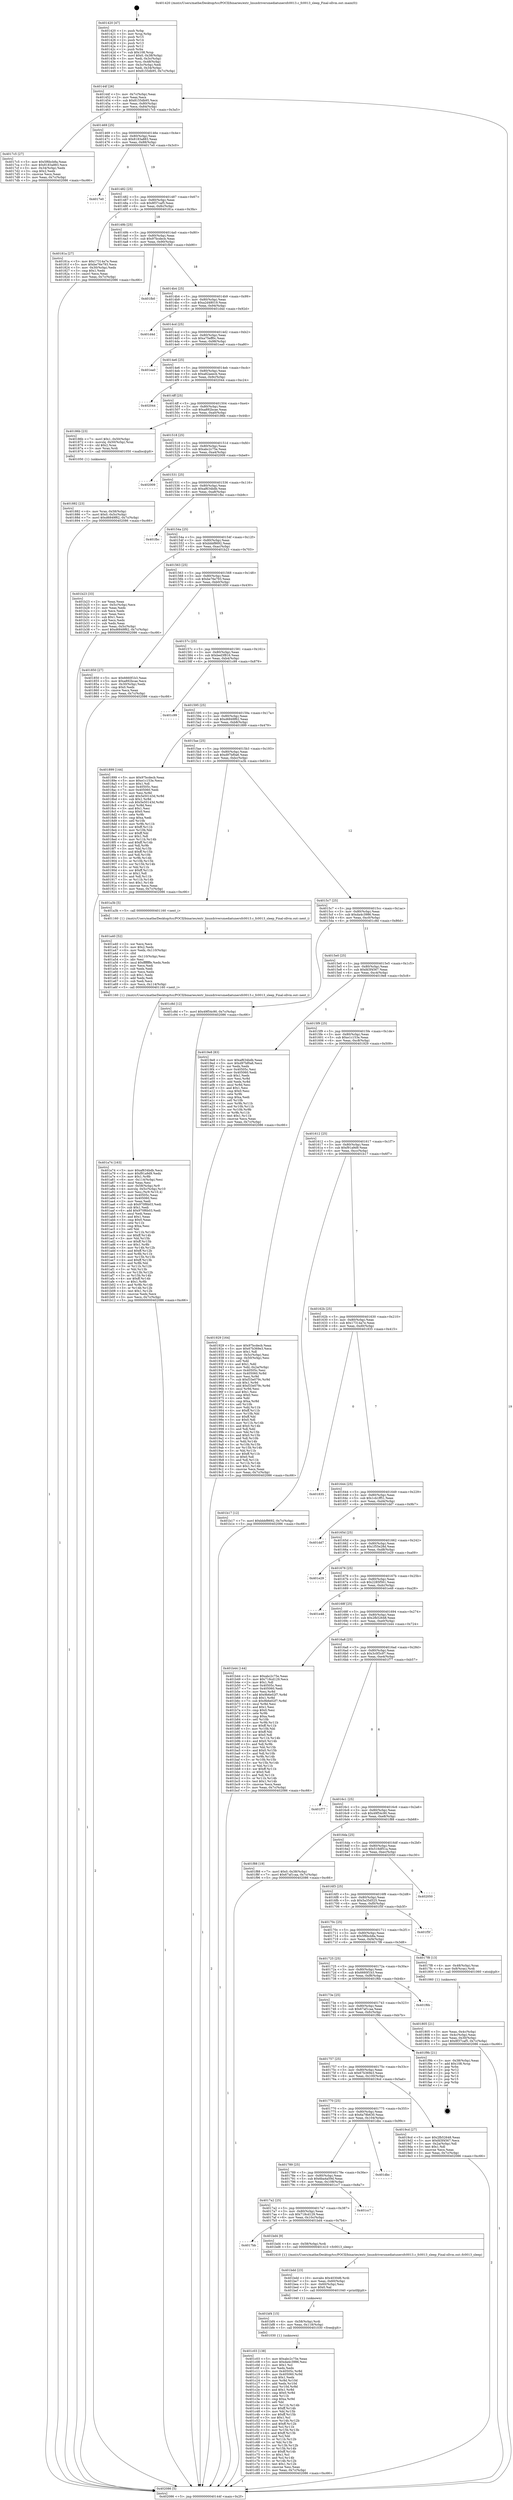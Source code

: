 digraph "0x401420" {
  label = "0x401420 (/mnt/c/Users/mathe/Desktop/tcc/POCII/binaries/extr_linuxdriversmediatunersfc0013.c_fc0013_sleep_Final-ollvm.out::main(0))"
  labelloc = "t"
  node[shape=record]

  Entry [label="",width=0.3,height=0.3,shape=circle,fillcolor=black,style=filled]
  "0x40144f" [label="{
     0x40144f [26]\l
     | [instrs]\l
     &nbsp;&nbsp;0x40144f \<+3\>: mov -0x7c(%rbp),%eax\l
     &nbsp;&nbsp;0x401452 \<+2\>: mov %eax,%ecx\l
     &nbsp;&nbsp;0x401454 \<+6\>: sub $0x8155db95,%ecx\l
     &nbsp;&nbsp;0x40145a \<+3\>: mov %eax,-0x80(%rbp)\l
     &nbsp;&nbsp;0x40145d \<+6\>: mov %ecx,-0x84(%rbp)\l
     &nbsp;&nbsp;0x401463 \<+6\>: je 00000000004017c5 \<main+0x3a5\>\l
  }"]
  "0x4017c5" [label="{
     0x4017c5 [27]\l
     | [instrs]\l
     &nbsp;&nbsp;0x4017c5 \<+5\>: mov $0x5f6bcb8a,%eax\l
     &nbsp;&nbsp;0x4017ca \<+5\>: mov $0x8183a883,%ecx\l
     &nbsp;&nbsp;0x4017cf \<+3\>: mov -0x34(%rbp),%edx\l
     &nbsp;&nbsp;0x4017d2 \<+3\>: cmp $0x2,%edx\l
     &nbsp;&nbsp;0x4017d5 \<+3\>: cmovne %ecx,%eax\l
     &nbsp;&nbsp;0x4017d8 \<+3\>: mov %eax,-0x7c(%rbp)\l
     &nbsp;&nbsp;0x4017db \<+5\>: jmp 0000000000402086 \<main+0xc66\>\l
  }"]
  "0x401469" [label="{
     0x401469 [25]\l
     | [instrs]\l
     &nbsp;&nbsp;0x401469 \<+5\>: jmp 000000000040146e \<main+0x4e\>\l
     &nbsp;&nbsp;0x40146e \<+3\>: mov -0x80(%rbp),%eax\l
     &nbsp;&nbsp;0x401471 \<+5\>: sub $0x8183a883,%eax\l
     &nbsp;&nbsp;0x401476 \<+6\>: mov %eax,-0x88(%rbp)\l
     &nbsp;&nbsp;0x40147c \<+6\>: je 00000000004017e0 \<main+0x3c0\>\l
  }"]
  "0x402086" [label="{
     0x402086 [5]\l
     | [instrs]\l
     &nbsp;&nbsp;0x402086 \<+5\>: jmp 000000000040144f \<main+0x2f\>\l
  }"]
  "0x401420" [label="{
     0x401420 [47]\l
     | [instrs]\l
     &nbsp;&nbsp;0x401420 \<+1\>: push %rbp\l
     &nbsp;&nbsp;0x401421 \<+3\>: mov %rsp,%rbp\l
     &nbsp;&nbsp;0x401424 \<+2\>: push %r15\l
     &nbsp;&nbsp;0x401426 \<+2\>: push %r14\l
     &nbsp;&nbsp;0x401428 \<+2\>: push %r13\l
     &nbsp;&nbsp;0x40142a \<+2\>: push %r12\l
     &nbsp;&nbsp;0x40142c \<+1\>: push %rbx\l
     &nbsp;&nbsp;0x40142d \<+7\>: sub $0x108,%rsp\l
     &nbsp;&nbsp;0x401434 \<+7\>: movl $0x0,-0x38(%rbp)\l
     &nbsp;&nbsp;0x40143b \<+3\>: mov %edi,-0x3c(%rbp)\l
     &nbsp;&nbsp;0x40143e \<+4\>: mov %rsi,-0x48(%rbp)\l
     &nbsp;&nbsp;0x401442 \<+3\>: mov -0x3c(%rbp),%edi\l
     &nbsp;&nbsp;0x401445 \<+3\>: mov %edi,-0x34(%rbp)\l
     &nbsp;&nbsp;0x401448 \<+7\>: movl $0x8155db95,-0x7c(%rbp)\l
  }"]
  Exit [label="",width=0.3,height=0.3,shape=circle,fillcolor=black,style=filled,peripheries=2]
  "0x4017e0" [label="{
     0x4017e0\l
  }", style=dashed]
  "0x401482" [label="{
     0x401482 [25]\l
     | [instrs]\l
     &nbsp;&nbsp;0x401482 \<+5\>: jmp 0000000000401487 \<main+0x67\>\l
     &nbsp;&nbsp;0x401487 \<+3\>: mov -0x80(%rbp),%eax\l
     &nbsp;&nbsp;0x40148a \<+5\>: sub $0x8f37caf5,%eax\l
     &nbsp;&nbsp;0x40148f \<+6\>: mov %eax,-0x8c(%rbp)\l
     &nbsp;&nbsp;0x401495 \<+6\>: je 000000000040181a \<main+0x3fa\>\l
  }"]
  "0x401c03" [label="{
     0x401c03 [138]\l
     | [instrs]\l
     &nbsp;&nbsp;0x401c03 \<+5\>: mov $0xabc2c75e,%eax\l
     &nbsp;&nbsp;0x401c08 \<+5\>: mov $0xda4c3986,%esi\l
     &nbsp;&nbsp;0x401c0d \<+2\>: mov $0x1,%cl\l
     &nbsp;&nbsp;0x401c0f \<+2\>: xor %edx,%edx\l
     &nbsp;&nbsp;0x401c11 \<+8\>: mov 0x40505c,%r8d\l
     &nbsp;&nbsp;0x401c19 \<+8\>: mov 0x405060,%r9d\l
     &nbsp;&nbsp;0x401c21 \<+3\>: sub $0x1,%edx\l
     &nbsp;&nbsp;0x401c24 \<+3\>: mov %r8d,%r10d\l
     &nbsp;&nbsp;0x401c27 \<+3\>: add %edx,%r10d\l
     &nbsp;&nbsp;0x401c2a \<+4\>: imul %r10d,%r8d\l
     &nbsp;&nbsp;0x401c2e \<+4\>: and $0x1,%r8d\l
     &nbsp;&nbsp;0x401c32 \<+4\>: cmp $0x0,%r8d\l
     &nbsp;&nbsp;0x401c36 \<+4\>: sete %r11b\l
     &nbsp;&nbsp;0x401c3a \<+4\>: cmp $0xa,%r9d\l
     &nbsp;&nbsp;0x401c3e \<+3\>: setl %bl\l
     &nbsp;&nbsp;0x401c41 \<+3\>: mov %r11b,%r14b\l
     &nbsp;&nbsp;0x401c44 \<+4\>: xor $0xff,%r14b\l
     &nbsp;&nbsp;0x401c48 \<+3\>: mov %bl,%r15b\l
     &nbsp;&nbsp;0x401c4b \<+4\>: xor $0xff,%r15b\l
     &nbsp;&nbsp;0x401c4f \<+3\>: xor $0x1,%cl\l
     &nbsp;&nbsp;0x401c52 \<+3\>: mov %r14b,%r12b\l
     &nbsp;&nbsp;0x401c55 \<+4\>: and $0xff,%r12b\l
     &nbsp;&nbsp;0x401c59 \<+3\>: and %cl,%r11b\l
     &nbsp;&nbsp;0x401c5c \<+3\>: mov %r15b,%r13b\l
     &nbsp;&nbsp;0x401c5f \<+4\>: and $0xff,%r13b\l
     &nbsp;&nbsp;0x401c63 \<+2\>: and %cl,%bl\l
     &nbsp;&nbsp;0x401c65 \<+3\>: or %r11b,%r12b\l
     &nbsp;&nbsp;0x401c68 \<+3\>: or %bl,%r13b\l
     &nbsp;&nbsp;0x401c6b \<+3\>: xor %r13b,%r12b\l
     &nbsp;&nbsp;0x401c6e \<+3\>: or %r15b,%r14b\l
     &nbsp;&nbsp;0x401c71 \<+4\>: xor $0xff,%r14b\l
     &nbsp;&nbsp;0x401c75 \<+3\>: or $0x1,%cl\l
     &nbsp;&nbsp;0x401c78 \<+3\>: and %cl,%r14b\l
     &nbsp;&nbsp;0x401c7b \<+3\>: or %r14b,%r12b\l
     &nbsp;&nbsp;0x401c7e \<+4\>: test $0x1,%r12b\l
     &nbsp;&nbsp;0x401c82 \<+3\>: cmovne %esi,%eax\l
     &nbsp;&nbsp;0x401c85 \<+3\>: mov %eax,-0x7c(%rbp)\l
     &nbsp;&nbsp;0x401c88 \<+5\>: jmp 0000000000402086 \<main+0xc66\>\l
  }"]
  "0x40181a" [label="{
     0x40181a [27]\l
     | [instrs]\l
     &nbsp;&nbsp;0x40181a \<+5\>: mov $0x17314a7e,%eax\l
     &nbsp;&nbsp;0x40181f \<+5\>: mov $0xbe76e793,%ecx\l
     &nbsp;&nbsp;0x401824 \<+3\>: mov -0x30(%rbp),%edx\l
     &nbsp;&nbsp;0x401827 \<+3\>: cmp $0x1,%edx\l
     &nbsp;&nbsp;0x40182a \<+3\>: cmovl %ecx,%eax\l
     &nbsp;&nbsp;0x40182d \<+3\>: mov %eax,-0x7c(%rbp)\l
     &nbsp;&nbsp;0x401830 \<+5\>: jmp 0000000000402086 \<main+0xc66\>\l
  }"]
  "0x40149b" [label="{
     0x40149b [25]\l
     | [instrs]\l
     &nbsp;&nbsp;0x40149b \<+5\>: jmp 00000000004014a0 \<main+0x80\>\l
     &nbsp;&nbsp;0x4014a0 \<+3\>: mov -0x80(%rbp),%eax\l
     &nbsp;&nbsp;0x4014a3 \<+5\>: sub $0x97bcdecb,%eax\l
     &nbsp;&nbsp;0x4014a8 \<+6\>: mov %eax,-0x90(%rbp)\l
     &nbsp;&nbsp;0x4014ae \<+6\>: je 0000000000401fb0 \<main+0xb90\>\l
  }"]
  "0x401bf4" [label="{
     0x401bf4 [15]\l
     | [instrs]\l
     &nbsp;&nbsp;0x401bf4 \<+4\>: mov -0x58(%rbp),%rdi\l
     &nbsp;&nbsp;0x401bf8 \<+6\>: mov %eax,-0x118(%rbp)\l
     &nbsp;&nbsp;0x401bfe \<+5\>: call 0000000000401030 \<free@plt\>\l
     | [calls]\l
     &nbsp;&nbsp;0x401030 \{1\} (unknown)\l
  }"]
  "0x401fb0" [label="{
     0x401fb0\l
  }", style=dashed]
  "0x4014b4" [label="{
     0x4014b4 [25]\l
     | [instrs]\l
     &nbsp;&nbsp;0x4014b4 \<+5\>: jmp 00000000004014b9 \<main+0x99\>\l
     &nbsp;&nbsp;0x4014b9 \<+3\>: mov -0x80(%rbp),%eax\l
     &nbsp;&nbsp;0x4014bc \<+5\>: sub $0xa2d48019,%eax\l
     &nbsp;&nbsp;0x4014c1 \<+6\>: mov %eax,-0x94(%rbp)\l
     &nbsp;&nbsp;0x4014c7 \<+6\>: je 0000000000401d4d \<main+0x92d\>\l
  }"]
  "0x401bdd" [label="{
     0x401bdd [23]\l
     | [instrs]\l
     &nbsp;&nbsp;0x401bdd \<+10\>: movabs $0x4030d6,%rdi\l
     &nbsp;&nbsp;0x401be7 \<+3\>: mov %eax,-0x60(%rbp)\l
     &nbsp;&nbsp;0x401bea \<+3\>: mov -0x60(%rbp),%esi\l
     &nbsp;&nbsp;0x401bed \<+2\>: mov $0x0,%al\l
     &nbsp;&nbsp;0x401bef \<+5\>: call 0000000000401040 \<printf@plt\>\l
     | [calls]\l
     &nbsp;&nbsp;0x401040 \{1\} (unknown)\l
  }"]
  "0x401d4d" [label="{
     0x401d4d\l
  }", style=dashed]
  "0x4014cd" [label="{
     0x4014cd [25]\l
     | [instrs]\l
     &nbsp;&nbsp;0x4014cd \<+5\>: jmp 00000000004014d2 \<main+0xb2\>\l
     &nbsp;&nbsp;0x4014d2 \<+3\>: mov -0x80(%rbp),%eax\l
     &nbsp;&nbsp;0x4014d5 \<+5\>: sub $0xa75eff0c,%eax\l
     &nbsp;&nbsp;0x4014da \<+6\>: mov %eax,-0x98(%rbp)\l
     &nbsp;&nbsp;0x4014e0 \<+6\>: je 0000000000401ea0 \<main+0xa80\>\l
  }"]
  "0x4017bb" [label="{
     0x4017bb\l
  }", style=dashed]
  "0x401ea0" [label="{
     0x401ea0\l
  }", style=dashed]
  "0x4014e6" [label="{
     0x4014e6 [25]\l
     | [instrs]\l
     &nbsp;&nbsp;0x4014e6 \<+5\>: jmp 00000000004014eb \<main+0xcb\>\l
     &nbsp;&nbsp;0x4014eb \<+3\>: mov -0x80(%rbp),%eax\l
     &nbsp;&nbsp;0x4014ee \<+5\>: sub $0xa82aeecb,%eax\l
     &nbsp;&nbsp;0x4014f3 \<+6\>: mov %eax,-0x9c(%rbp)\l
     &nbsp;&nbsp;0x4014f9 \<+6\>: je 0000000000402044 \<main+0xc24\>\l
  }"]
  "0x401bd4" [label="{
     0x401bd4 [9]\l
     | [instrs]\l
     &nbsp;&nbsp;0x401bd4 \<+4\>: mov -0x58(%rbp),%rdi\l
     &nbsp;&nbsp;0x401bd8 \<+5\>: call 0000000000401410 \<fc0013_sleep\>\l
     | [calls]\l
     &nbsp;&nbsp;0x401410 \{1\} (/mnt/c/Users/mathe/Desktop/tcc/POCII/binaries/extr_linuxdriversmediatunersfc0013.c_fc0013_sleep_Final-ollvm.out::fc0013_sleep)\l
  }"]
  "0x402044" [label="{
     0x402044\l
  }", style=dashed]
  "0x4014ff" [label="{
     0x4014ff [25]\l
     | [instrs]\l
     &nbsp;&nbsp;0x4014ff \<+5\>: jmp 0000000000401504 \<main+0xe4\>\l
     &nbsp;&nbsp;0x401504 \<+3\>: mov -0x80(%rbp),%eax\l
     &nbsp;&nbsp;0x401507 \<+5\>: sub $0xa892bcae,%eax\l
     &nbsp;&nbsp;0x40150c \<+6\>: mov %eax,-0xa0(%rbp)\l
     &nbsp;&nbsp;0x401512 \<+6\>: je 000000000040186b \<main+0x44b\>\l
  }"]
  "0x4017a2" [label="{
     0x4017a2 [25]\l
     | [instrs]\l
     &nbsp;&nbsp;0x4017a2 \<+5\>: jmp 00000000004017a7 \<main+0x387\>\l
     &nbsp;&nbsp;0x4017a7 \<+3\>: mov -0x80(%rbp),%eax\l
     &nbsp;&nbsp;0x4017aa \<+5\>: sub $0x718cd129,%eax\l
     &nbsp;&nbsp;0x4017af \<+6\>: mov %eax,-0x10c(%rbp)\l
     &nbsp;&nbsp;0x4017b5 \<+6\>: je 0000000000401bd4 \<main+0x7b4\>\l
  }"]
  "0x40186b" [label="{
     0x40186b [23]\l
     | [instrs]\l
     &nbsp;&nbsp;0x40186b \<+7\>: movl $0x1,-0x50(%rbp)\l
     &nbsp;&nbsp;0x401872 \<+4\>: movslq -0x50(%rbp),%rax\l
     &nbsp;&nbsp;0x401876 \<+4\>: shl $0x2,%rax\l
     &nbsp;&nbsp;0x40187a \<+3\>: mov %rax,%rdi\l
     &nbsp;&nbsp;0x40187d \<+5\>: call 0000000000401050 \<malloc@plt\>\l
     | [calls]\l
     &nbsp;&nbsp;0x401050 \{1\} (unknown)\l
  }"]
  "0x401518" [label="{
     0x401518 [25]\l
     | [instrs]\l
     &nbsp;&nbsp;0x401518 \<+5\>: jmp 000000000040151d \<main+0xfd\>\l
     &nbsp;&nbsp;0x40151d \<+3\>: mov -0x80(%rbp),%eax\l
     &nbsp;&nbsp;0x401520 \<+5\>: sub $0xabc2c75e,%eax\l
     &nbsp;&nbsp;0x401525 \<+6\>: mov %eax,-0xa4(%rbp)\l
     &nbsp;&nbsp;0x40152b \<+6\>: je 0000000000402009 \<main+0xbe9\>\l
  }"]
  "0x401cc7" [label="{
     0x401cc7\l
  }", style=dashed]
  "0x402009" [label="{
     0x402009\l
  }", style=dashed]
  "0x401531" [label="{
     0x401531 [25]\l
     | [instrs]\l
     &nbsp;&nbsp;0x401531 \<+5\>: jmp 0000000000401536 \<main+0x116\>\l
     &nbsp;&nbsp;0x401536 \<+3\>: mov -0x80(%rbp),%eax\l
     &nbsp;&nbsp;0x401539 \<+5\>: sub $0xaf634bdb,%eax\l
     &nbsp;&nbsp;0x40153e \<+6\>: mov %eax,-0xa8(%rbp)\l
     &nbsp;&nbsp;0x401544 \<+6\>: je 0000000000401fbc \<main+0xb9c\>\l
  }"]
  "0x401789" [label="{
     0x401789 [25]\l
     | [instrs]\l
     &nbsp;&nbsp;0x401789 \<+5\>: jmp 000000000040178e \<main+0x36e\>\l
     &nbsp;&nbsp;0x40178e \<+3\>: mov -0x80(%rbp),%eax\l
     &nbsp;&nbsp;0x401791 \<+5\>: sub $0x6ba4a59d,%eax\l
     &nbsp;&nbsp;0x401796 \<+6\>: mov %eax,-0x108(%rbp)\l
     &nbsp;&nbsp;0x40179c \<+6\>: je 0000000000401cc7 \<main+0x8a7\>\l
  }"]
  "0x401fbc" [label="{
     0x401fbc\l
  }", style=dashed]
  "0x40154a" [label="{
     0x40154a [25]\l
     | [instrs]\l
     &nbsp;&nbsp;0x40154a \<+5\>: jmp 000000000040154f \<main+0x12f\>\l
     &nbsp;&nbsp;0x40154f \<+3\>: mov -0x80(%rbp),%eax\l
     &nbsp;&nbsp;0x401552 \<+5\>: sub $0xbbbf8692,%eax\l
     &nbsp;&nbsp;0x401557 \<+6\>: mov %eax,-0xac(%rbp)\l
     &nbsp;&nbsp;0x40155d \<+6\>: je 0000000000401b23 \<main+0x703\>\l
  }"]
  "0x401dbc" [label="{
     0x401dbc\l
  }", style=dashed]
  "0x401b23" [label="{
     0x401b23 [33]\l
     | [instrs]\l
     &nbsp;&nbsp;0x401b23 \<+2\>: xor %eax,%eax\l
     &nbsp;&nbsp;0x401b25 \<+3\>: mov -0x5c(%rbp),%ecx\l
     &nbsp;&nbsp;0x401b28 \<+2\>: mov %eax,%edx\l
     &nbsp;&nbsp;0x401b2a \<+2\>: sub %ecx,%edx\l
     &nbsp;&nbsp;0x401b2c \<+2\>: mov %eax,%ecx\l
     &nbsp;&nbsp;0x401b2e \<+3\>: sub $0x1,%ecx\l
     &nbsp;&nbsp;0x401b31 \<+2\>: add %ecx,%edx\l
     &nbsp;&nbsp;0x401b33 \<+2\>: sub %edx,%eax\l
     &nbsp;&nbsp;0x401b35 \<+3\>: mov %eax,-0x5c(%rbp)\l
     &nbsp;&nbsp;0x401b38 \<+7\>: movl $0xd6849f62,-0x7c(%rbp)\l
     &nbsp;&nbsp;0x401b3f \<+5\>: jmp 0000000000402086 \<main+0xc66\>\l
  }"]
  "0x401563" [label="{
     0x401563 [25]\l
     | [instrs]\l
     &nbsp;&nbsp;0x401563 \<+5\>: jmp 0000000000401568 \<main+0x148\>\l
     &nbsp;&nbsp;0x401568 \<+3\>: mov -0x80(%rbp),%eax\l
     &nbsp;&nbsp;0x40156b \<+5\>: sub $0xbe76e793,%eax\l
     &nbsp;&nbsp;0x401570 \<+6\>: mov %eax,-0xb0(%rbp)\l
     &nbsp;&nbsp;0x401576 \<+6\>: je 0000000000401850 \<main+0x430\>\l
  }"]
  "0x401a74" [label="{
     0x401a74 [163]\l
     | [instrs]\l
     &nbsp;&nbsp;0x401a74 \<+5\>: mov $0xaf634bdb,%ecx\l
     &nbsp;&nbsp;0x401a79 \<+5\>: mov $0xf91a9d9,%edx\l
     &nbsp;&nbsp;0x401a7e \<+3\>: mov $0x1,%r8b\l
     &nbsp;&nbsp;0x401a81 \<+6\>: mov -0x114(%rbp),%esi\l
     &nbsp;&nbsp;0x401a87 \<+3\>: imul %eax,%esi\l
     &nbsp;&nbsp;0x401a8a \<+4\>: mov -0x58(%rbp),%r9\l
     &nbsp;&nbsp;0x401a8e \<+4\>: movslq -0x5c(%rbp),%r10\l
     &nbsp;&nbsp;0x401a92 \<+4\>: mov %esi,(%r9,%r10,4)\l
     &nbsp;&nbsp;0x401a96 \<+7\>: mov 0x40505c,%eax\l
     &nbsp;&nbsp;0x401a9d \<+7\>: mov 0x405060,%esi\l
     &nbsp;&nbsp;0x401aa4 \<+2\>: mov %eax,%edi\l
     &nbsp;&nbsp;0x401aa6 \<+6\>: sub $0x970f6b03,%edi\l
     &nbsp;&nbsp;0x401aac \<+3\>: sub $0x1,%edi\l
     &nbsp;&nbsp;0x401aaf \<+6\>: add $0x970f6b03,%edi\l
     &nbsp;&nbsp;0x401ab5 \<+3\>: imul %edi,%eax\l
     &nbsp;&nbsp;0x401ab8 \<+3\>: and $0x1,%eax\l
     &nbsp;&nbsp;0x401abb \<+3\>: cmp $0x0,%eax\l
     &nbsp;&nbsp;0x401abe \<+4\>: sete %r11b\l
     &nbsp;&nbsp;0x401ac2 \<+3\>: cmp $0xa,%esi\l
     &nbsp;&nbsp;0x401ac5 \<+3\>: setl %bl\l
     &nbsp;&nbsp;0x401ac8 \<+3\>: mov %r11b,%r14b\l
     &nbsp;&nbsp;0x401acb \<+4\>: xor $0xff,%r14b\l
     &nbsp;&nbsp;0x401acf \<+3\>: mov %bl,%r15b\l
     &nbsp;&nbsp;0x401ad2 \<+4\>: xor $0xff,%r15b\l
     &nbsp;&nbsp;0x401ad6 \<+4\>: xor $0x1,%r8b\l
     &nbsp;&nbsp;0x401ada \<+3\>: mov %r14b,%r12b\l
     &nbsp;&nbsp;0x401add \<+4\>: and $0xff,%r12b\l
     &nbsp;&nbsp;0x401ae1 \<+3\>: and %r8b,%r11b\l
     &nbsp;&nbsp;0x401ae4 \<+3\>: mov %r15b,%r13b\l
     &nbsp;&nbsp;0x401ae7 \<+4\>: and $0xff,%r13b\l
     &nbsp;&nbsp;0x401aeb \<+3\>: and %r8b,%bl\l
     &nbsp;&nbsp;0x401aee \<+3\>: or %r11b,%r12b\l
     &nbsp;&nbsp;0x401af1 \<+3\>: or %bl,%r13b\l
     &nbsp;&nbsp;0x401af4 \<+3\>: xor %r13b,%r12b\l
     &nbsp;&nbsp;0x401af7 \<+3\>: or %r15b,%r14b\l
     &nbsp;&nbsp;0x401afa \<+4\>: xor $0xff,%r14b\l
     &nbsp;&nbsp;0x401afe \<+4\>: or $0x1,%r8b\l
     &nbsp;&nbsp;0x401b02 \<+3\>: and %r8b,%r14b\l
     &nbsp;&nbsp;0x401b05 \<+3\>: or %r14b,%r12b\l
     &nbsp;&nbsp;0x401b08 \<+4\>: test $0x1,%r12b\l
     &nbsp;&nbsp;0x401b0c \<+3\>: cmovne %edx,%ecx\l
     &nbsp;&nbsp;0x401b0f \<+3\>: mov %ecx,-0x7c(%rbp)\l
     &nbsp;&nbsp;0x401b12 \<+5\>: jmp 0000000000402086 \<main+0xc66\>\l
  }"]
  "0x401850" [label="{
     0x401850 [27]\l
     | [instrs]\l
     &nbsp;&nbsp;0x401850 \<+5\>: mov $0x6660f1b3,%eax\l
     &nbsp;&nbsp;0x401855 \<+5\>: mov $0xa892bcae,%ecx\l
     &nbsp;&nbsp;0x40185a \<+3\>: mov -0x30(%rbp),%edx\l
     &nbsp;&nbsp;0x40185d \<+3\>: cmp $0x0,%edx\l
     &nbsp;&nbsp;0x401860 \<+3\>: cmove %ecx,%eax\l
     &nbsp;&nbsp;0x401863 \<+3\>: mov %eax,-0x7c(%rbp)\l
     &nbsp;&nbsp;0x401866 \<+5\>: jmp 0000000000402086 \<main+0xc66\>\l
  }"]
  "0x40157c" [label="{
     0x40157c [25]\l
     | [instrs]\l
     &nbsp;&nbsp;0x40157c \<+5\>: jmp 0000000000401581 \<main+0x161\>\l
     &nbsp;&nbsp;0x401581 \<+3\>: mov -0x80(%rbp),%eax\l
     &nbsp;&nbsp;0x401584 \<+5\>: sub $0xbed3f816,%eax\l
     &nbsp;&nbsp;0x401589 \<+6\>: mov %eax,-0xb4(%rbp)\l
     &nbsp;&nbsp;0x40158f \<+6\>: je 0000000000401c99 \<main+0x879\>\l
  }"]
  "0x401a40" [label="{
     0x401a40 [52]\l
     | [instrs]\l
     &nbsp;&nbsp;0x401a40 \<+2\>: xor %ecx,%ecx\l
     &nbsp;&nbsp;0x401a42 \<+5\>: mov $0x2,%edx\l
     &nbsp;&nbsp;0x401a47 \<+6\>: mov %edx,-0x110(%rbp)\l
     &nbsp;&nbsp;0x401a4d \<+1\>: cltd\l
     &nbsp;&nbsp;0x401a4e \<+6\>: mov -0x110(%rbp),%esi\l
     &nbsp;&nbsp;0x401a54 \<+2\>: idiv %esi\l
     &nbsp;&nbsp;0x401a56 \<+6\>: imul $0xfffffffe,%edx,%edx\l
     &nbsp;&nbsp;0x401a5c \<+2\>: mov %ecx,%edi\l
     &nbsp;&nbsp;0x401a5e \<+2\>: sub %edx,%edi\l
     &nbsp;&nbsp;0x401a60 \<+2\>: mov %ecx,%edx\l
     &nbsp;&nbsp;0x401a62 \<+3\>: sub $0x1,%edx\l
     &nbsp;&nbsp;0x401a65 \<+2\>: add %edx,%edi\l
     &nbsp;&nbsp;0x401a67 \<+2\>: sub %edi,%ecx\l
     &nbsp;&nbsp;0x401a69 \<+6\>: mov %ecx,-0x114(%rbp)\l
     &nbsp;&nbsp;0x401a6f \<+5\>: call 0000000000401160 \<next_i\>\l
     | [calls]\l
     &nbsp;&nbsp;0x401160 \{1\} (/mnt/c/Users/mathe/Desktop/tcc/POCII/binaries/extr_linuxdriversmediatunersfc0013.c_fc0013_sleep_Final-ollvm.out::next_i)\l
  }"]
  "0x401c99" [label="{
     0x401c99\l
  }", style=dashed]
  "0x401595" [label="{
     0x401595 [25]\l
     | [instrs]\l
     &nbsp;&nbsp;0x401595 \<+5\>: jmp 000000000040159a \<main+0x17a\>\l
     &nbsp;&nbsp;0x40159a \<+3\>: mov -0x80(%rbp),%eax\l
     &nbsp;&nbsp;0x40159d \<+5\>: sub $0xd6849f62,%eax\l
     &nbsp;&nbsp;0x4015a2 \<+6\>: mov %eax,-0xb8(%rbp)\l
     &nbsp;&nbsp;0x4015a8 \<+6\>: je 0000000000401899 \<main+0x479\>\l
  }"]
  "0x401770" [label="{
     0x401770 [25]\l
     | [instrs]\l
     &nbsp;&nbsp;0x401770 \<+5\>: jmp 0000000000401775 \<main+0x355\>\l
     &nbsp;&nbsp;0x401775 \<+3\>: mov -0x80(%rbp),%eax\l
     &nbsp;&nbsp;0x401778 \<+5\>: sub $0x6a78b630,%eax\l
     &nbsp;&nbsp;0x40177d \<+6\>: mov %eax,-0x104(%rbp)\l
     &nbsp;&nbsp;0x401783 \<+6\>: je 0000000000401dbc \<main+0x99c\>\l
  }"]
  "0x401899" [label="{
     0x401899 [144]\l
     | [instrs]\l
     &nbsp;&nbsp;0x401899 \<+5\>: mov $0x97bcdecb,%eax\l
     &nbsp;&nbsp;0x40189e \<+5\>: mov $0xe1c153e,%ecx\l
     &nbsp;&nbsp;0x4018a3 \<+2\>: mov $0x1,%dl\l
     &nbsp;&nbsp;0x4018a5 \<+7\>: mov 0x40505c,%esi\l
     &nbsp;&nbsp;0x4018ac \<+7\>: mov 0x405060,%edi\l
     &nbsp;&nbsp;0x4018b3 \<+3\>: mov %esi,%r8d\l
     &nbsp;&nbsp;0x4018b6 \<+7\>: add $0x5e50143d,%r8d\l
     &nbsp;&nbsp;0x4018bd \<+4\>: sub $0x1,%r8d\l
     &nbsp;&nbsp;0x4018c1 \<+7\>: sub $0x5e50143d,%r8d\l
     &nbsp;&nbsp;0x4018c8 \<+4\>: imul %r8d,%esi\l
     &nbsp;&nbsp;0x4018cc \<+3\>: and $0x1,%esi\l
     &nbsp;&nbsp;0x4018cf \<+3\>: cmp $0x0,%esi\l
     &nbsp;&nbsp;0x4018d2 \<+4\>: sete %r9b\l
     &nbsp;&nbsp;0x4018d6 \<+3\>: cmp $0xa,%edi\l
     &nbsp;&nbsp;0x4018d9 \<+4\>: setl %r10b\l
     &nbsp;&nbsp;0x4018dd \<+3\>: mov %r9b,%r11b\l
     &nbsp;&nbsp;0x4018e0 \<+4\>: xor $0xff,%r11b\l
     &nbsp;&nbsp;0x4018e4 \<+3\>: mov %r10b,%bl\l
     &nbsp;&nbsp;0x4018e7 \<+3\>: xor $0xff,%bl\l
     &nbsp;&nbsp;0x4018ea \<+3\>: xor $0x1,%dl\l
     &nbsp;&nbsp;0x4018ed \<+3\>: mov %r11b,%r14b\l
     &nbsp;&nbsp;0x4018f0 \<+4\>: and $0xff,%r14b\l
     &nbsp;&nbsp;0x4018f4 \<+3\>: and %dl,%r9b\l
     &nbsp;&nbsp;0x4018f7 \<+3\>: mov %bl,%r15b\l
     &nbsp;&nbsp;0x4018fa \<+4\>: and $0xff,%r15b\l
     &nbsp;&nbsp;0x4018fe \<+3\>: and %dl,%r10b\l
     &nbsp;&nbsp;0x401901 \<+3\>: or %r9b,%r14b\l
     &nbsp;&nbsp;0x401904 \<+3\>: or %r10b,%r15b\l
     &nbsp;&nbsp;0x401907 \<+3\>: xor %r15b,%r14b\l
     &nbsp;&nbsp;0x40190a \<+3\>: or %bl,%r11b\l
     &nbsp;&nbsp;0x40190d \<+4\>: xor $0xff,%r11b\l
     &nbsp;&nbsp;0x401911 \<+3\>: or $0x1,%dl\l
     &nbsp;&nbsp;0x401914 \<+3\>: and %dl,%r11b\l
     &nbsp;&nbsp;0x401917 \<+3\>: or %r11b,%r14b\l
     &nbsp;&nbsp;0x40191a \<+4\>: test $0x1,%r14b\l
     &nbsp;&nbsp;0x40191e \<+3\>: cmovne %ecx,%eax\l
     &nbsp;&nbsp;0x401921 \<+3\>: mov %eax,-0x7c(%rbp)\l
     &nbsp;&nbsp;0x401924 \<+5\>: jmp 0000000000402086 \<main+0xc66\>\l
  }"]
  "0x4015ae" [label="{
     0x4015ae [25]\l
     | [instrs]\l
     &nbsp;&nbsp;0x4015ae \<+5\>: jmp 00000000004015b3 \<main+0x193\>\l
     &nbsp;&nbsp;0x4015b3 \<+3\>: mov -0x80(%rbp),%eax\l
     &nbsp;&nbsp;0x4015b6 \<+5\>: sub $0xd97bf0a6,%eax\l
     &nbsp;&nbsp;0x4015bb \<+6\>: mov %eax,-0xbc(%rbp)\l
     &nbsp;&nbsp;0x4015c1 \<+6\>: je 0000000000401a3b \<main+0x61b\>\l
  }"]
  "0x4019cd" [label="{
     0x4019cd [27]\l
     | [instrs]\l
     &nbsp;&nbsp;0x4019cd \<+5\>: mov $0x2fb52648,%eax\l
     &nbsp;&nbsp;0x4019d2 \<+5\>: mov $0xfd3f4567,%ecx\l
     &nbsp;&nbsp;0x4019d7 \<+3\>: mov -0x2a(%rbp),%dl\l
     &nbsp;&nbsp;0x4019da \<+3\>: test $0x1,%dl\l
     &nbsp;&nbsp;0x4019dd \<+3\>: cmovne %ecx,%eax\l
     &nbsp;&nbsp;0x4019e0 \<+3\>: mov %eax,-0x7c(%rbp)\l
     &nbsp;&nbsp;0x4019e3 \<+5\>: jmp 0000000000402086 \<main+0xc66\>\l
  }"]
  "0x401a3b" [label="{
     0x401a3b [5]\l
     | [instrs]\l
     &nbsp;&nbsp;0x401a3b \<+5\>: call 0000000000401160 \<next_i\>\l
     | [calls]\l
     &nbsp;&nbsp;0x401160 \{1\} (/mnt/c/Users/mathe/Desktop/tcc/POCII/binaries/extr_linuxdriversmediatunersfc0013.c_fc0013_sleep_Final-ollvm.out::next_i)\l
  }"]
  "0x4015c7" [label="{
     0x4015c7 [25]\l
     | [instrs]\l
     &nbsp;&nbsp;0x4015c7 \<+5\>: jmp 00000000004015cc \<main+0x1ac\>\l
     &nbsp;&nbsp;0x4015cc \<+3\>: mov -0x80(%rbp),%eax\l
     &nbsp;&nbsp;0x4015cf \<+5\>: sub $0xda4c3986,%eax\l
     &nbsp;&nbsp;0x4015d4 \<+6\>: mov %eax,-0xc0(%rbp)\l
     &nbsp;&nbsp;0x4015da \<+6\>: je 0000000000401c8d \<main+0x86d\>\l
  }"]
  "0x401757" [label="{
     0x401757 [25]\l
     | [instrs]\l
     &nbsp;&nbsp;0x401757 \<+5\>: jmp 000000000040175c \<main+0x33c\>\l
     &nbsp;&nbsp;0x40175c \<+3\>: mov -0x80(%rbp),%eax\l
     &nbsp;&nbsp;0x40175f \<+5\>: sub $0x67b369e3,%eax\l
     &nbsp;&nbsp;0x401764 \<+6\>: mov %eax,-0x100(%rbp)\l
     &nbsp;&nbsp;0x40176a \<+6\>: je 00000000004019cd \<main+0x5ad\>\l
  }"]
  "0x401c8d" [label="{
     0x401c8d [12]\l
     | [instrs]\l
     &nbsp;&nbsp;0x401c8d \<+7\>: movl $0x49f54c90,-0x7c(%rbp)\l
     &nbsp;&nbsp;0x401c94 \<+5\>: jmp 0000000000402086 \<main+0xc66\>\l
  }"]
  "0x4015e0" [label="{
     0x4015e0 [25]\l
     | [instrs]\l
     &nbsp;&nbsp;0x4015e0 \<+5\>: jmp 00000000004015e5 \<main+0x1c5\>\l
     &nbsp;&nbsp;0x4015e5 \<+3\>: mov -0x80(%rbp),%eax\l
     &nbsp;&nbsp;0x4015e8 \<+5\>: sub $0xfd3f4567,%eax\l
     &nbsp;&nbsp;0x4015ed \<+6\>: mov %eax,-0xc4(%rbp)\l
     &nbsp;&nbsp;0x4015f3 \<+6\>: je 00000000004019e8 \<main+0x5c8\>\l
  }"]
  "0x401f9b" [label="{
     0x401f9b [21]\l
     | [instrs]\l
     &nbsp;&nbsp;0x401f9b \<+3\>: mov -0x38(%rbp),%eax\l
     &nbsp;&nbsp;0x401f9e \<+7\>: add $0x108,%rsp\l
     &nbsp;&nbsp;0x401fa5 \<+1\>: pop %rbx\l
     &nbsp;&nbsp;0x401fa6 \<+2\>: pop %r12\l
     &nbsp;&nbsp;0x401fa8 \<+2\>: pop %r13\l
     &nbsp;&nbsp;0x401faa \<+2\>: pop %r14\l
     &nbsp;&nbsp;0x401fac \<+2\>: pop %r15\l
     &nbsp;&nbsp;0x401fae \<+1\>: pop %rbp\l
     &nbsp;&nbsp;0x401faf \<+1\>: ret\l
  }"]
  "0x4019e8" [label="{
     0x4019e8 [83]\l
     | [instrs]\l
     &nbsp;&nbsp;0x4019e8 \<+5\>: mov $0xaf634bdb,%eax\l
     &nbsp;&nbsp;0x4019ed \<+5\>: mov $0xd97bf0a6,%ecx\l
     &nbsp;&nbsp;0x4019f2 \<+2\>: xor %edx,%edx\l
     &nbsp;&nbsp;0x4019f4 \<+7\>: mov 0x40505c,%esi\l
     &nbsp;&nbsp;0x4019fb \<+7\>: mov 0x405060,%edi\l
     &nbsp;&nbsp;0x401a02 \<+3\>: sub $0x1,%edx\l
     &nbsp;&nbsp;0x401a05 \<+3\>: mov %esi,%r8d\l
     &nbsp;&nbsp;0x401a08 \<+3\>: add %edx,%r8d\l
     &nbsp;&nbsp;0x401a0b \<+4\>: imul %r8d,%esi\l
     &nbsp;&nbsp;0x401a0f \<+3\>: and $0x1,%esi\l
     &nbsp;&nbsp;0x401a12 \<+3\>: cmp $0x0,%esi\l
     &nbsp;&nbsp;0x401a15 \<+4\>: sete %r9b\l
     &nbsp;&nbsp;0x401a19 \<+3\>: cmp $0xa,%edi\l
     &nbsp;&nbsp;0x401a1c \<+4\>: setl %r10b\l
     &nbsp;&nbsp;0x401a20 \<+3\>: mov %r9b,%r11b\l
     &nbsp;&nbsp;0x401a23 \<+3\>: and %r10b,%r11b\l
     &nbsp;&nbsp;0x401a26 \<+3\>: xor %r10b,%r9b\l
     &nbsp;&nbsp;0x401a29 \<+3\>: or %r9b,%r11b\l
     &nbsp;&nbsp;0x401a2c \<+4\>: test $0x1,%r11b\l
     &nbsp;&nbsp;0x401a30 \<+3\>: cmovne %ecx,%eax\l
     &nbsp;&nbsp;0x401a33 \<+3\>: mov %eax,-0x7c(%rbp)\l
     &nbsp;&nbsp;0x401a36 \<+5\>: jmp 0000000000402086 \<main+0xc66\>\l
  }"]
  "0x4015f9" [label="{
     0x4015f9 [25]\l
     | [instrs]\l
     &nbsp;&nbsp;0x4015f9 \<+5\>: jmp 00000000004015fe \<main+0x1de\>\l
     &nbsp;&nbsp;0x4015fe \<+3\>: mov -0x80(%rbp),%eax\l
     &nbsp;&nbsp;0x401601 \<+5\>: sub $0xe1c153e,%eax\l
     &nbsp;&nbsp;0x401606 \<+6\>: mov %eax,-0xc8(%rbp)\l
     &nbsp;&nbsp;0x40160c \<+6\>: je 0000000000401929 \<main+0x509\>\l
  }"]
  "0x40173e" [label="{
     0x40173e [25]\l
     | [instrs]\l
     &nbsp;&nbsp;0x40173e \<+5\>: jmp 0000000000401743 \<main+0x323\>\l
     &nbsp;&nbsp;0x401743 \<+3\>: mov -0x80(%rbp),%eax\l
     &nbsp;&nbsp;0x401746 \<+5\>: sub $0x67af1caa,%eax\l
     &nbsp;&nbsp;0x40174b \<+6\>: mov %eax,-0xfc(%rbp)\l
     &nbsp;&nbsp;0x401751 \<+6\>: je 0000000000401f9b \<main+0xb7b\>\l
  }"]
  "0x401929" [label="{
     0x401929 [164]\l
     | [instrs]\l
     &nbsp;&nbsp;0x401929 \<+5\>: mov $0x97bcdecb,%eax\l
     &nbsp;&nbsp;0x40192e \<+5\>: mov $0x67b369e3,%ecx\l
     &nbsp;&nbsp;0x401933 \<+2\>: mov $0x1,%dl\l
     &nbsp;&nbsp;0x401935 \<+3\>: mov -0x5c(%rbp),%esi\l
     &nbsp;&nbsp;0x401938 \<+3\>: cmp -0x50(%rbp),%esi\l
     &nbsp;&nbsp;0x40193b \<+4\>: setl %dil\l
     &nbsp;&nbsp;0x40193f \<+4\>: and $0x1,%dil\l
     &nbsp;&nbsp;0x401943 \<+4\>: mov %dil,-0x2a(%rbp)\l
     &nbsp;&nbsp;0x401947 \<+7\>: mov 0x40505c,%esi\l
     &nbsp;&nbsp;0x40194e \<+8\>: mov 0x405060,%r8d\l
     &nbsp;&nbsp;0x401956 \<+3\>: mov %esi,%r9d\l
     &nbsp;&nbsp;0x401959 \<+7\>: sub $0xf33e079c,%r9d\l
     &nbsp;&nbsp;0x401960 \<+4\>: sub $0x1,%r9d\l
     &nbsp;&nbsp;0x401964 \<+7\>: add $0xf33e079c,%r9d\l
     &nbsp;&nbsp;0x40196b \<+4\>: imul %r9d,%esi\l
     &nbsp;&nbsp;0x40196f \<+3\>: and $0x1,%esi\l
     &nbsp;&nbsp;0x401972 \<+3\>: cmp $0x0,%esi\l
     &nbsp;&nbsp;0x401975 \<+4\>: sete %dil\l
     &nbsp;&nbsp;0x401979 \<+4\>: cmp $0xa,%r8d\l
     &nbsp;&nbsp;0x40197d \<+4\>: setl %r10b\l
     &nbsp;&nbsp;0x401981 \<+3\>: mov %dil,%r11b\l
     &nbsp;&nbsp;0x401984 \<+4\>: xor $0xff,%r11b\l
     &nbsp;&nbsp;0x401988 \<+3\>: mov %r10b,%bl\l
     &nbsp;&nbsp;0x40198b \<+3\>: xor $0xff,%bl\l
     &nbsp;&nbsp;0x40198e \<+3\>: xor $0x0,%dl\l
     &nbsp;&nbsp;0x401991 \<+3\>: mov %r11b,%r14b\l
     &nbsp;&nbsp;0x401994 \<+4\>: and $0x0,%r14b\l
     &nbsp;&nbsp;0x401998 \<+3\>: and %dl,%dil\l
     &nbsp;&nbsp;0x40199b \<+3\>: mov %bl,%r15b\l
     &nbsp;&nbsp;0x40199e \<+4\>: and $0x0,%r15b\l
     &nbsp;&nbsp;0x4019a2 \<+3\>: and %dl,%r10b\l
     &nbsp;&nbsp;0x4019a5 \<+3\>: or %dil,%r14b\l
     &nbsp;&nbsp;0x4019a8 \<+3\>: or %r10b,%r15b\l
     &nbsp;&nbsp;0x4019ab \<+3\>: xor %r15b,%r14b\l
     &nbsp;&nbsp;0x4019ae \<+3\>: or %bl,%r11b\l
     &nbsp;&nbsp;0x4019b1 \<+4\>: xor $0xff,%r11b\l
     &nbsp;&nbsp;0x4019b5 \<+3\>: or $0x0,%dl\l
     &nbsp;&nbsp;0x4019b8 \<+3\>: and %dl,%r11b\l
     &nbsp;&nbsp;0x4019bb \<+3\>: or %r11b,%r14b\l
     &nbsp;&nbsp;0x4019be \<+4\>: test $0x1,%r14b\l
     &nbsp;&nbsp;0x4019c2 \<+3\>: cmovne %ecx,%eax\l
     &nbsp;&nbsp;0x4019c5 \<+3\>: mov %eax,-0x7c(%rbp)\l
     &nbsp;&nbsp;0x4019c8 \<+5\>: jmp 0000000000402086 \<main+0xc66\>\l
  }"]
  "0x401612" [label="{
     0x401612 [25]\l
     | [instrs]\l
     &nbsp;&nbsp;0x401612 \<+5\>: jmp 0000000000401617 \<main+0x1f7\>\l
     &nbsp;&nbsp;0x401617 \<+3\>: mov -0x80(%rbp),%eax\l
     &nbsp;&nbsp;0x40161a \<+5\>: sub $0xf91a9d9,%eax\l
     &nbsp;&nbsp;0x40161f \<+6\>: mov %eax,-0xcc(%rbp)\l
     &nbsp;&nbsp;0x401625 \<+6\>: je 0000000000401b17 \<main+0x6f7\>\l
  }"]
  "0x401f6b" [label="{
     0x401f6b\l
  }", style=dashed]
  "0x401b17" [label="{
     0x401b17 [12]\l
     | [instrs]\l
     &nbsp;&nbsp;0x401b17 \<+7\>: movl $0xbbbf8692,-0x7c(%rbp)\l
     &nbsp;&nbsp;0x401b1e \<+5\>: jmp 0000000000402086 \<main+0xc66\>\l
  }"]
  "0x40162b" [label="{
     0x40162b [25]\l
     | [instrs]\l
     &nbsp;&nbsp;0x40162b \<+5\>: jmp 0000000000401630 \<main+0x210\>\l
     &nbsp;&nbsp;0x401630 \<+3\>: mov -0x80(%rbp),%eax\l
     &nbsp;&nbsp;0x401633 \<+5\>: sub $0x17314a7e,%eax\l
     &nbsp;&nbsp;0x401638 \<+6\>: mov %eax,-0xd0(%rbp)\l
     &nbsp;&nbsp;0x40163e \<+6\>: je 0000000000401835 \<main+0x415\>\l
  }"]
  "0x401882" [label="{
     0x401882 [23]\l
     | [instrs]\l
     &nbsp;&nbsp;0x401882 \<+4\>: mov %rax,-0x58(%rbp)\l
     &nbsp;&nbsp;0x401886 \<+7\>: movl $0x0,-0x5c(%rbp)\l
     &nbsp;&nbsp;0x40188d \<+7\>: movl $0xd6849f62,-0x7c(%rbp)\l
     &nbsp;&nbsp;0x401894 \<+5\>: jmp 0000000000402086 \<main+0xc66\>\l
  }"]
  "0x401835" [label="{
     0x401835\l
  }", style=dashed]
  "0x401644" [label="{
     0x401644 [25]\l
     | [instrs]\l
     &nbsp;&nbsp;0x401644 \<+5\>: jmp 0000000000401649 \<main+0x229\>\l
     &nbsp;&nbsp;0x401649 \<+3\>: mov -0x80(%rbp),%eax\l
     &nbsp;&nbsp;0x40164c \<+5\>: sub $0x1cb1ff51,%eax\l
     &nbsp;&nbsp;0x401651 \<+6\>: mov %eax,-0xd4(%rbp)\l
     &nbsp;&nbsp;0x401657 \<+6\>: je 0000000000401dd7 \<main+0x9b7\>\l
  }"]
  "0x401805" [label="{
     0x401805 [21]\l
     | [instrs]\l
     &nbsp;&nbsp;0x401805 \<+3\>: mov %eax,-0x4c(%rbp)\l
     &nbsp;&nbsp;0x401808 \<+3\>: mov -0x4c(%rbp),%eax\l
     &nbsp;&nbsp;0x40180b \<+3\>: mov %eax,-0x30(%rbp)\l
     &nbsp;&nbsp;0x40180e \<+7\>: movl $0x8f37caf5,-0x7c(%rbp)\l
     &nbsp;&nbsp;0x401815 \<+5\>: jmp 0000000000402086 \<main+0xc66\>\l
  }"]
  "0x401dd7" [label="{
     0x401dd7\l
  }", style=dashed]
  "0x40165d" [label="{
     0x40165d [25]\l
     | [instrs]\l
     &nbsp;&nbsp;0x40165d \<+5\>: jmp 0000000000401662 \<main+0x242\>\l
     &nbsp;&nbsp;0x401662 \<+3\>: mov -0x80(%rbp),%eax\l
     &nbsp;&nbsp;0x401665 \<+5\>: sub $0x1f55e28d,%eax\l
     &nbsp;&nbsp;0x40166a \<+6\>: mov %eax,-0xd8(%rbp)\l
     &nbsp;&nbsp;0x401670 \<+6\>: je 0000000000401e29 \<main+0xa09\>\l
  }"]
  "0x401725" [label="{
     0x401725 [25]\l
     | [instrs]\l
     &nbsp;&nbsp;0x401725 \<+5\>: jmp 000000000040172a \<main+0x30a\>\l
     &nbsp;&nbsp;0x40172a \<+3\>: mov -0x80(%rbp),%eax\l
     &nbsp;&nbsp;0x40172d \<+5\>: sub $0x6660f1b3,%eax\l
     &nbsp;&nbsp;0x401732 \<+6\>: mov %eax,-0xf8(%rbp)\l
     &nbsp;&nbsp;0x401738 \<+6\>: je 0000000000401f6b \<main+0xb4b\>\l
  }"]
  "0x401e29" [label="{
     0x401e29\l
  }", style=dashed]
  "0x401676" [label="{
     0x401676 [25]\l
     | [instrs]\l
     &nbsp;&nbsp;0x401676 \<+5\>: jmp 000000000040167b \<main+0x25b\>\l
     &nbsp;&nbsp;0x40167b \<+3\>: mov -0x80(%rbp),%eax\l
     &nbsp;&nbsp;0x40167e \<+5\>: sub $0x2285f561,%eax\l
     &nbsp;&nbsp;0x401683 \<+6\>: mov %eax,-0xdc(%rbp)\l
     &nbsp;&nbsp;0x401689 \<+6\>: je 0000000000401e48 \<main+0xa28\>\l
  }"]
  "0x4017f8" [label="{
     0x4017f8 [13]\l
     | [instrs]\l
     &nbsp;&nbsp;0x4017f8 \<+4\>: mov -0x48(%rbp),%rax\l
     &nbsp;&nbsp;0x4017fc \<+4\>: mov 0x8(%rax),%rdi\l
     &nbsp;&nbsp;0x401800 \<+5\>: call 0000000000401060 \<atoi@plt\>\l
     | [calls]\l
     &nbsp;&nbsp;0x401060 \{1\} (unknown)\l
  }"]
  "0x401e48" [label="{
     0x401e48\l
  }", style=dashed]
  "0x40168f" [label="{
     0x40168f [25]\l
     | [instrs]\l
     &nbsp;&nbsp;0x40168f \<+5\>: jmp 0000000000401694 \<main+0x274\>\l
     &nbsp;&nbsp;0x401694 \<+3\>: mov -0x80(%rbp),%eax\l
     &nbsp;&nbsp;0x401697 \<+5\>: sub $0x2fb52648,%eax\l
     &nbsp;&nbsp;0x40169c \<+6\>: mov %eax,-0xe0(%rbp)\l
     &nbsp;&nbsp;0x4016a2 \<+6\>: je 0000000000401b44 \<main+0x724\>\l
  }"]
  "0x40170c" [label="{
     0x40170c [25]\l
     | [instrs]\l
     &nbsp;&nbsp;0x40170c \<+5\>: jmp 0000000000401711 \<main+0x2f1\>\l
     &nbsp;&nbsp;0x401711 \<+3\>: mov -0x80(%rbp),%eax\l
     &nbsp;&nbsp;0x401714 \<+5\>: sub $0x5f6bcb8a,%eax\l
     &nbsp;&nbsp;0x401719 \<+6\>: mov %eax,-0xf4(%rbp)\l
     &nbsp;&nbsp;0x40171f \<+6\>: je 00000000004017f8 \<main+0x3d8\>\l
  }"]
  "0x401b44" [label="{
     0x401b44 [144]\l
     | [instrs]\l
     &nbsp;&nbsp;0x401b44 \<+5\>: mov $0xabc2c75e,%eax\l
     &nbsp;&nbsp;0x401b49 \<+5\>: mov $0x718cd129,%ecx\l
     &nbsp;&nbsp;0x401b4e \<+2\>: mov $0x1,%dl\l
     &nbsp;&nbsp;0x401b50 \<+7\>: mov 0x40505c,%esi\l
     &nbsp;&nbsp;0x401b57 \<+7\>: mov 0x405060,%edi\l
     &nbsp;&nbsp;0x401b5e \<+3\>: mov %esi,%r8d\l
     &nbsp;&nbsp;0x401b61 \<+7\>: add $0x9b6e02f7,%r8d\l
     &nbsp;&nbsp;0x401b68 \<+4\>: sub $0x1,%r8d\l
     &nbsp;&nbsp;0x401b6c \<+7\>: sub $0x9b6e02f7,%r8d\l
     &nbsp;&nbsp;0x401b73 \<+4\>: imul %r8d,%esi\l
     &nbsp;&nbsp;0x401b77 \<+3\>: and $0x1,%esi\l
     &nbsp;&nbsp;0x401b7a \<+3\>: cmp $0x0,%esi\l
     &nbsp;&nbsp;0x401b7d \<+4\>: sete %r9b\l
     &nbsp;&nbsp;0x401b81 \<+3\>: cmp $0xa,%edi\l
     &nbsp;&nbsp;0x401b84 \<+4\>: setl %r10b\l
     &nbsp;&nbsp;0x401b88 \<+3\>: mov %r9b,%r11b\l
     &nbsp;&nbsp;0x401b8b \<+4\>: xor $0xff,%r11b\l
     &nbsp;&nbsp;0x401b8f \<+3\>: mov %r10b,%bl\l
     &nbsp;&nbsp;0x401b92 \<+3\>: xor $0xff,%bl\l
     &nbsp;&nbsp;0x401b95 \<+3\>: xor $0x0,%dl\l
     &nbsp;&nbsp;0x401b98 \<+3\>: mov %r11b,%r14b\l
     &nbsp;&nbsp;0x401b9b \<+4\>: and $0x0,%r14b\l
     &nbsp;&nbsp;0x401b9f \<+3\>: and %dl,%r9b\l
     &nbsp;&nbsp;0x401ba2 \<+3\>: mov %bl,%r15b\l
     &nbsp;&nbsp;0x401ba5 \<+4\>: and $0x0,%r15b\l
     &nbsp;&nbsp;0x401ba9 \<+3\>: and %dl,%r10b\l
     &nbsp;&nbsp;0x401bac \<+3\>: or %r9b,%r14b\l
     &nbsp;&nbsp;0x401baf \<+3\>: or %r10b,%r15b\l
     &nbsp;&nbsp;0x401bb2 \<+3\>: xor %r15b,%r14b\l
     &nbsp;&nbsp;0x401bb5 \<+3\>: or %bl,%r11b\l
     &nbsp;&nbsp;0x401bb8 \<+4\>: xor $0xff,%r11b\l
     &nbsp;&nbsp;0x401bbc \<+3\>: or $0x0,%dl\l
     &nbsp;&nbsp;0x401bbf \<+3\>: and %dl,%r11b\l
     &nbsp;&nbsp;0x401bc2 \<+3\>: or %r11b,%r14b\l
     &nbsp;&nbsp;0x401bc5 \<+4\>: test $0x1,%r14b\l
     &nbsp;&nbsp;0x401bc9 \<+3\>: cmovne %ecx,%eax\l
     &nbsp;&nbsp;0x401bcc \<+3\>: mov %eax,-0x7c(%rbp)\l
     &nbsp;&nbsp;0x401bcf \<+5\>: jmp 0000000000402086 \<main+0xc66\>\l
  }"]
  "0x4016a8" [label="{
     0x4016a8 [25]\l
     | [instrs]\l
     &nbsp;&nbsp;0x4016a8 \<+5\>: jmp 00000000004016ad \<main+0x28d\>\l
     &nbsp;&nbsp;0x4016ad \<+3\>: mov -0x80(%rbp),%eax\l
     &nbsp;&nbsp;0x4016b0 \<+5\>: sub $0x3c0f3c97,%eax\l
     &nbsp;&nbsp;0x4016b5 \<+6\>: mov %eax,-0xe4(%rbp)\l
     &nbsp;&nbsp;0x4016bb \<+6\>: je 0000000000401f77 \<main+0xb57\>\l
  }"]
  "0x401f5f" [label="{
     0x401f5f\l
  }", style=dashed]
  "0x401f77" [label="{
     0x401f77\l
  }", style=dashed]
  "0x4016c1" [label="{
     0x4016c1 [25]\l
     | [instrs]\l
     &nbsp;&nbsp;0x4016c1 \<+5\>: jmp 00000000004016c6 \<main+0x2a6\>\l
     &nbsp;&nbsp;0x4016c6 \<+3\>: mov -0x80(%rbp),%eax\l
     &nbsp;&nbsp;0x4016c9 \<+5\>: sub $0x49f54c90,%eax\l
     &nbsp;&nbsp;0x4016ce \<+6\>: mov %eax,-0xe8(%rbp)\l
     &nbsp;&nbsp;0x4016d4 \<+6\>: je 0000000000401f88 \<main+0xb68\>\l
  }"]
  "0x4016f3" [label="{
     0x4016f3 [25]\l
     | [instrs]\l
     &nbsp;&nbsp;0x4016f3 \<+5\>: jmp 00000000004016f8 \<main+0x2d8\>\l
     &nbsp;&nbsp;0x4016f8 \<+3\>: mov -0x80(%rbp),%eax\l
     &nbsp;&nbsp;0x4016fb \<+5\>: sub $0x5a35d525,%eax\l
     &nbsp;&nbsp;0x401700 \<+6\>: mov %eax,-0xf0(%rbp)\l
     &nbsp;&nbsp;0x401706 \<+6\>: je 0000000000401f5f \<main+0xb3f\>\l
  }"]
  "0x401f88" [label="{
     0x401f88 [19]\l
     | [instrs]\l
     &nbsp;&nbsp;0x401f88 \<+7\>: movl $0x0,-0x38(%rbp)\l
     &nbsp;&nbsp;0x401f8f \<+7\>: movl $0x67af1caa,-0x7c(%rbp)\l
     &nbsp;&nbsp;0x401f96 \<+5\>: jmp 0000000000402086 \<main+0xc66\>\l
  }"]
  "0x4016da" [label="{
     0x4016da [25]\l
     | [instrs]\l
     &nbsp;&nbsp;0x4016da \<+5\>: jmp 00000000004016df \<main+0x2bf\>\l
     &nbsp;&nbsp;0x4016df \<+3\>: mov -0x80(%rbp),%eax\l
     &nbsp;&nbsp;0x4016e2 \<+5\>: sub $0x516df51a,%eax\l
     &nbsp;&nbsp;0x4016e7 \<+6\>: mov %eax,-0xec(%rbp)\l
     &nbsp;&nbsp;0x4016ed \<+6\>: je 0000000000402050 \<main+0xc30\>\l
  }"]
  "0x402050" [label="{
     0x402050\l
  }", style=dashed]
  Entry -> "0x401420" [label=" 1"]
  "0x40144f" -> "0x4017c5" [label=" 1"]
  "0x40144f" -> "0x401469" [label=" 19"]
  "0x4017c5" -> "0x402086" [label=" 1"]
  "0x401420" -> "0x40144f" [label=" 1"]
  "0x402086" -> "0x40144f" [label=" 19"]
  "0x401f9b" -> Exit [label=" 1"]
  "0x401469" -> "0x4017e0" [label=" 0"]
  "0x401469" -> "0x401482" [label=" 19"]
  "0x401f88" -> "0x402086" [label=" 1"]
  "0x401482" -> "0x40181a" [label=" 1"]
  "0x401482" -> "0x40149b" [label=" 18"]
  "0x401c8d" -> "0x402086" [label=" 1"]
  "0x40149b" -> "0x401fb0" [label=" 0"]
  "0x40149b" -> "0x4014b4" [label=" 18"]
  "0x401c03" -> "0x402086" [label=" 1"]
  "0x4014b4" -> "0x401d4d" [label=" 0"]
  "0x4014b4" -> "0x4014cd" [label=" 18"]
  "0x401bf4" -> "0x401c03" [label=" 1"]
  "0x4014cd" -> "0x401ea0" [label=" 0"]
  "0x4014cd" -> "0x4014e6" [label=" 18"]
  "0x401bdd" -> "0x401bf4" [label=" 1"]
  "0x4014e6" -> "0x402044" [label=" 0"]
  "0x4014e6" -> "0x4014ff" [label=" 18"]
  "0x401bd4" -> "0x401bdd" [label=" 1"]
  "0x4014ff" -> "0x40186b" [label=" 1"]
  "0x4014ff" -> "0x401518" [label=" 17"]
  "0x4017a2" -> "0x401bd4" [label=" 1"]
  "0x401518" -> "0x402009" [label=" 0"]
  "0x401518" -> "0x401531" [label=" 17"]
  "0x4017a2" -> "0x4017bb" [label=" 0"]
  "0x401531" -> "0x401fbc" [label=" 0"]
  "0x401531" -> "0x40154a" [label=" 17"]
  "0x401789" -> "0x401cc7" [label=" 0"]
  "0x40154a" -> "0x401b23" [label=" 1"]
  "0x40154a" -> "0x401563" [label=" 16"]
  "0x401789" -> "0x4017a2" [label=" 1"]
  "0x401563" -> "0x401850" [label=" 1"]
  "0x401563" -> "0x40157c" [label=" 15"]
  "0x401770" -> "0x401dbc" [label=" 0"]
  "0x40157c" -> "0x401c99" [label=" 0"]
  "0x40157c" -> "0x401595" [label=" 15"]
  "0x401770" -> "0x401789" [label=" 1"]
  "0x401595" -> "0x401899" [label=" 2"]
  "0x401595" -> "0x4015ae" [label=" 13"]
  "0x401b44" -> "0x402086" [label=" 1"]
  "0x4015ae" -> "0x401a3b" [label=" 1"]
  "0x4015ae" -> "0x4015c7" [label=" 12"]
  "0x401b23" -> "0x402086" [label=" 1"]
  "0x4015c7" -> "0x401c8d" [label=" 1"]
  "0x4015c7" -> "0x4015e0" [label=" 11"]
  "0x401a74" -> "0x402086" [label=" 1"]
  "0x4015e0" -> "0x4019e8" [label=" 1"]
  "0x4015e0" -> "0x4015f9" [label=" 10"]
  "0x401a40" -> "0x401a74" [label=" 1"]
  "0x4015f9" -> "0x401929" [label=" 2"]
  "0x4015f9" -> "0x401612" [label=" 8"]
  "0x4019e8" -> "0x402086" [label=" 1"]
  "0x401612" -> "0x401b17" [label=" 1"]
  "0x401612" -> "0x40162b" [label=" 7"]
  "0x4019cd" -> "0x402086" [label=" 2"]
  "0x40162b" -> "0x401835" [label=" 0"]
  "0x40162b" -> "0x401644" [label=" 7"]
  "0x401757" -> "0x4019cd" [label=" 2"]
  "0x401644" -> "0x401dd7" [label=" 0"]
  "0x401644" -> "0x40165d" [label=" 7"]
  "0x401b17" -> "0x402086" [label=" 1"]
  "0x40165d" -> "0x401e29" [label=" 0"]
  "0x40165d" -> "0x401676" [label=" 7"]
  "0x40173e" -> "0x401757" [label=" 3"]
  "0x401676" -> "0x401e48" [label=" 0"]
  "0x401676" -> "0x40168f" [label=" 7"]
  "0x40173e" -> "0x401f9b" [label=" 1"]
  "0x40168f" -> "0x401b44" [label=" 1"]
  "0x40168f" -> "0x4016a8" [label=" 6"]
  "0x401725" -> "0x40173e" [label=" 4"]
  "0x4016a8" -> "0x401f77" [label=" 0"]
  "0x4016a8" -> "0x4016c1" [label=" 6"]
  "0x401725" -> "0x401f6b" [label=" 0"]
  "0x4016c1" -> "0x401f88" [label=" 1"]
  "0x4016c1" -> "0x4016da" [label=" 5"]
  "0x401929" -> "0x402086" [label=" 2"]
  "0x4016da" -> "0x402050" [label=" 0"]
  "0x4016da" -> "0x4016f3" [label=" 5"]
  "0x401757" -> "0x401770" [label=" 1"]
  "0x4016f3" -> "0x401f5f" [label=" 0"]
  "0x4016f3" -> "0x40170c" [label=" 5"]
  "0x401a3b" -> "0x401a40" [label=" 1"]
  "0x40170c" -> "0x4017f8" [label=" 1"]
  "0x40170c" -> "0x401725" [label=" 4"]
  "0x4017f8" -> "0x401805" [label=" 1"]
  "0x401805" -> "0x402086" [label=" 1"]
  "0x40181a" -> "0x402086" [label=" 1"]
  "0x401850" -> "0x402086" [label=" 1"]
  "0x40186b" -> "0x401882" [label=" 1"]
  "0x401882" -> "0x402086" [label=" 1"]
  "0x401899" -> "0x402086" [label=" 2"]
}
